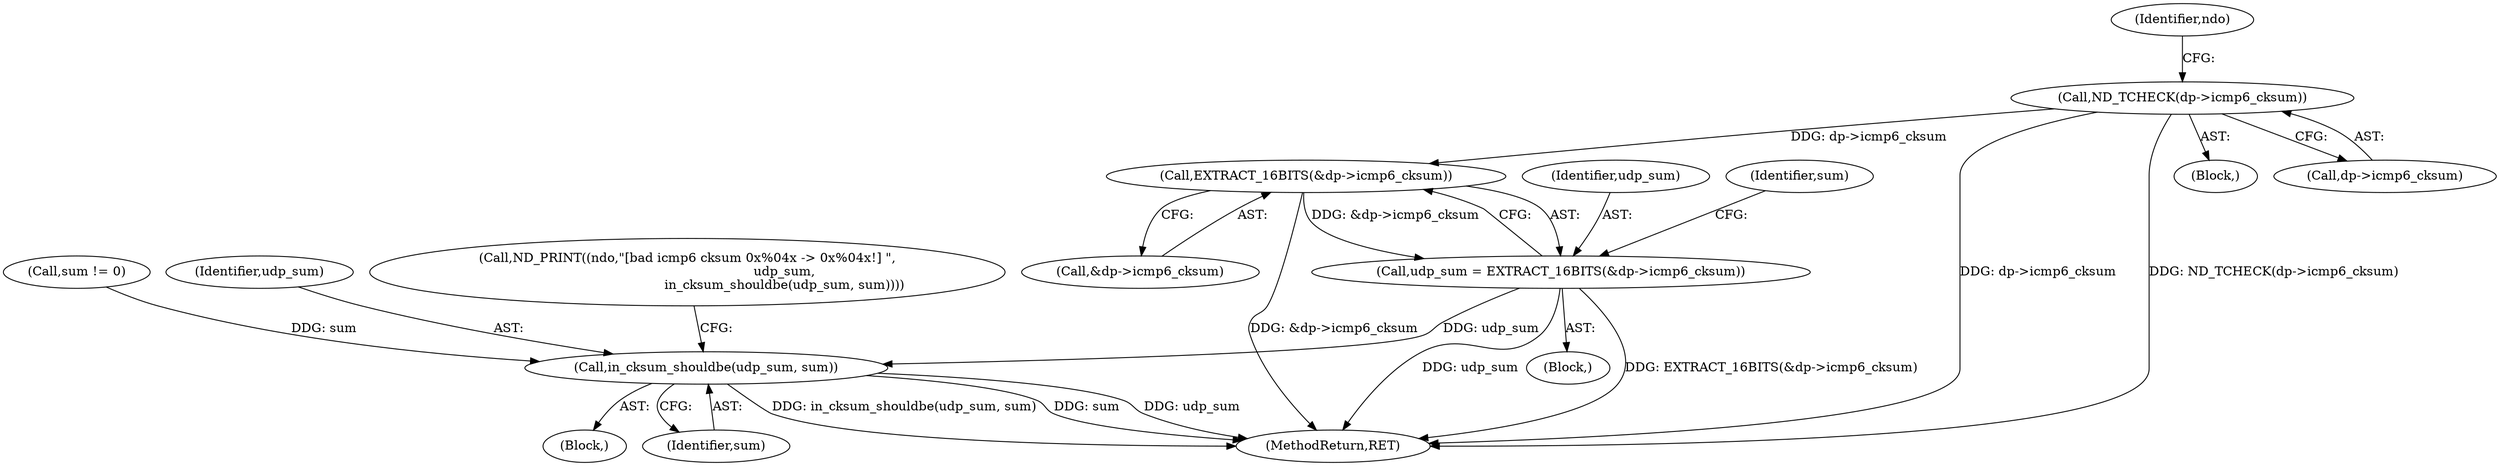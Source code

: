 digraph "0_tcpdump_67c7126062d59729cd421bb38f9594015c9907ba@pointer" {
"1000164" [label="(Call,EXTRACT_16BITS(&dp->icmp6_cksum))"];
"1000141" [label="(Call,ND_TCHECK(dp->icmp6_cksum))"];
"1000162" [label="(Call,udp_sum = EXTRACT_16BITS(&dp->icmp6_cksum))"];
"1000187" [label="(Call,in_cksum_shouldbe(udp_sum, sum))"];
"1000185" [label="(Block,)"];
"1000177" [label="(Call,sum != 0)"];
"1000188" [label="(Identifier,udp_sum)"];
"1000180" [label="(Call,ND_PRINT((ndo,\"[bad icmp6 cksum 0x%04x -> 0x%04x!] \",\n                                                udp_sum,\n                                                in_cksum_shouldbe(udp_sum, sum))))"];
"1000189" [label="(Identifier,sum)"];
"1001016" [label="(MethodReturn,RET)"];
"1000148" [label="(Identifier,ndo)"];
"1000163" [label="(Identifier,udp_sum)"];
"1000164" [label="(Call,EXTRACT_16BITS(&dp->icmp6_cksum))"];
"1000111" [label="(Block,)"];
"1000165" [label="(Call,&dp->icmp6_cksum)"];
"1000170" [label="(Identifier,sum)"];
"1000187" [label="(Call,in_cksum_shouldbe(udp_sum, sum))"];
"1000141" [label="(Call,ND_TCHECK(dp->icmp6_cksum))"];
"1000161" [label="(Block,)"];
"1000142" [label="(Call,dp->icmp6_cksum)"];
"1000162" [label="(Call,udp_sum = EXTRACT_16BITS(&dp->icmp6_cksum))"];
"1000164" -> "1000162"  [label="AST: "];
"1000164" -> "1000165"  [label="CFG: "];
"1000165" -> "1000164"  [label="AST: "];
"1000162" -> "1000164"  [label="CFG: "];
"1000164" -> "1001016"  [label="DDG: &dp->icmp6_cksum"];
"1000164" -> "1000162"  [label="DDG: &dp->icmp6_cksum"];
"1000141" -> "1000164"  [label="DDG: dp->icmp6_cksum"];
"1000141" -> "1000111"  [label="AST: "];
"1000141" -> "1000142"  [label="CFG: "];
"1000142" -> "1000141"  [label="AST: "];
"1000148" -> "1000141"  [label="CFG: "];
"1000141" -> "1001016"  [label="DDG: dp->icmp6_cksum"];
"1000141" -> "1001016"  [label="DDG: ND_TCHECK(dp->icmp6_cksum)"];
"1000162" -> "1000161"  [label="AST: "];
"1000163" -> "1000162"  [label="AST: "];
"1000170" -> "1000162"  [label="CFG: "];
"1000162" -> "1001016"  [label="DDG: EXTRACT_16BITS(&dp->icmp6_cksum)"];
"1000162" -> "1001016"  [label="DDG: udp_sum"];
"1000162" -> "1000187"  [label="DDG: udp_sum"];
"1000187" -> "1000185"  [label="AST: "];
"1000187" -> "1000189"  [label="CFG: "];
"1000188" -> "1000187"  [label="AST: "];
"1000189" -> "1000187"  [label="AST: "];
"1000180" -> "1000187"  [label="CFG: "];
"1000187" -> "1001016"  [label="DDG: udp_sum"];
"1000187" -> "1001016"  [label="DDG: in_cksum_shouldbe(udp_sum, sum)"];
"1000187" -> "1001016"  [label="DDG: sum"];
"1000177" -> "1000187"  [label="DDG: sum"];
}
